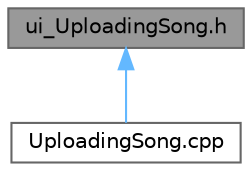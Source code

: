 digraph "ui_UploadingSong.h"
{
 // LATEX_PDF_SIZE
  bgcolor="transparent";
  edge [fontname=Helvetica,fontsize=10,labelfontname=Helvetica,labelfontsize=10];
  node [fontname=Helvetica,fontsize=10,shape=box,height=0.2,width=0.4];
  Node1 [id="Node000001",label="ui_UploadingSong.h",height=0.2,width=0.4,color="gray40", fillcolor="grey60", style="filled", fontcolor="black",tooltip=" "];
  Node1 -> Node2 [id="edge1_Node000001_Node000002",dir="back",color="steelblue1",style="solid",tooltip=" "];
  Node2 [id="Node000002",label="UploadingSong.cpp",height=0.2,width=0.4,color="grey40", fillcolor="white", style="filled",URL="$_uploading_song_8cpp.html",tooltip="实现 UploadingSong 类，管理正在上传歌曲界面"];
}

